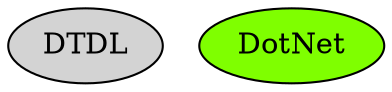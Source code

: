 digraph {
  {
    "DTDL" [style=filled fillcolor=lightgray]
    "DotNet" [style=filled fillcolor=chartreuse]
  }
}
